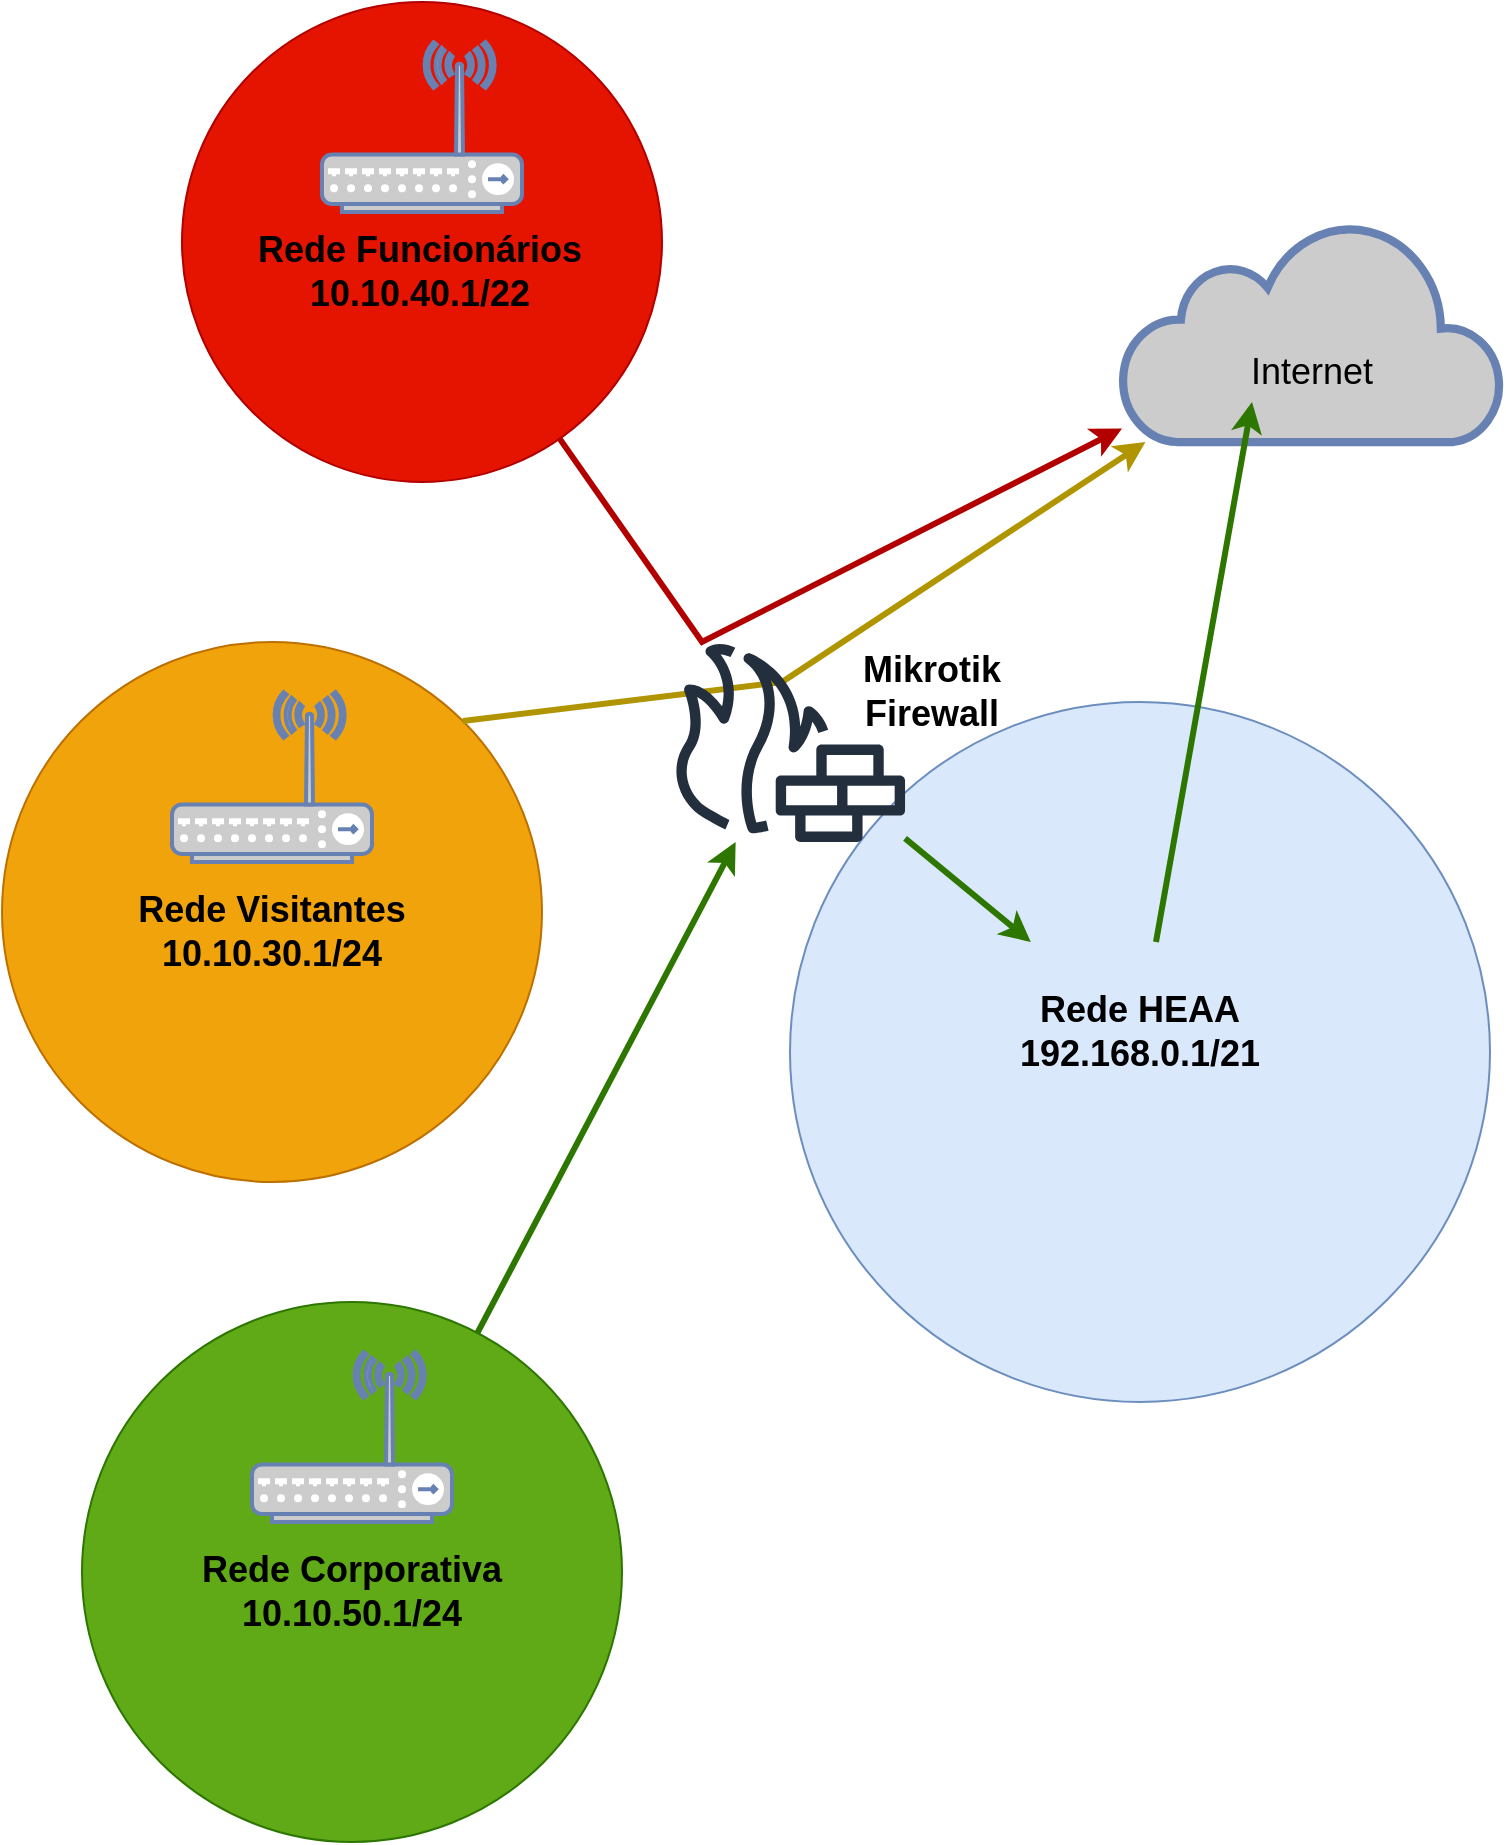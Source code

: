 <mxfile version="20.3.0" type="github">
  <diagram id="VFTOcMMae1wf3UgDrTE1" name="Page-1">
    <mxGraphModel dx="1778" dy="993" grid="1" gridSize="10" guides="1" tooltips="1" connect="1" arrows="1" fold="1" page="1" pageScale="1" pageWidth="827" pageHeight="1169" math="0" shadow="0">
      <root>
        <mxCell id="0" />
        <mxCell id="1" parent="0" />
        <mxCell id="xVBRzuOeLrRL8VoZorzt-37" value="" style="ellipse;whiteSpace=wrap;html=1;aspect=fixed;fontSize=18;" vertex="1" parent="1">
          <mxGeometry x="528.99" y="495" width="120" height="120" as="geometry" />
        </mxCell>
        <mxCell id="xVBRzuOeLrRL8VoZorzt-1" value="" style="ellipse;whiteSpace=wrap;html=1;aspect=fixed;fillColor=#dae8fc;strokeColor=#6c8ebf;" vertex="1" parent="1">
          <mxGeometry x="414" y="380" width="350" height="350" as="geometry" />
        </mxCell>
        <mxCell id="xVBRzuOeLrRL8VoZorzt-2" value="Rede HEAA&lt;br style=&quot;font-size: 18px;&quot;&gt;192.168.0.1/21" style="text;html=1;strokeColor=none;fillColor=none;align=center;verticalAlign=middle;whiteSpace=wrap;rounded=0;fontSize=18;fontStyle=1" vertex="1" parent="1">
          <mxGeometry x="521.87" y="500" width="134.25" height="90" as="geometry" />
        </mxCell>
        <mxCell id="xVBRzuOeLrRL8VoZorzt-3" value="" style="html=1;outlineConnect=0;fillColor=#CCCCCC;strokeColor=#6881B3;gradientColor=none;gradientDirection=north;strokeWidth=2;shape=mxgraph.networks.cloud;fontColor=#ffffff;fontSize=18;" vertex="1" parent="1">
          <mxGeometry x="580" y="140" width="190" height="110" as="geometry" />
        </mxCell>
        <mxCell id="xVBRzuOeLrRL8VoZorzt-4" value="Internet" style="text;html=1;strokeColor=none;fillColor=none;align=center;verticalAlign=middle;whiteSpace=wrap;rounded=0;fontSize=18;" vertex="1" parent="1">
          <mxGeometry x="645" y="200" width="60" height="30" as="geometry" />
        </mxCell>
        <mxCell id="xVBRzuOeLrRL8VoZorzt-7" value="" style="ellipse;whiteSpace=wrap;html=1;aspect=fixed;fontSize=18;fillColor=#e51400;fontColor=#ffffff;strokeColor=#B20000;" vertex="1" parent="1">
          <mxGeometry x="110" y="30" width="240" height="240" as="geometry" />
        </mxCell>
        <mxCell id="xVBRzuOeLrRL8VoZorzt-10" value="Mikrotik&lt;br&gt;Firewall" style="text;html=1;strokeColor=none;fillColor=none;align=center;verticalAlign=middle;whiteSpace=wrap;rounded=0;fontSize=18;fontStyle=1" vertex="1" parent="1">
          <mxGeometry x="440" y="360" width="90" height="30" as="geometry" />
        </mxCell>
        <mxCell id="xVBRzuOeLrRL8VoZorzt-11" value="" style="ellipse;whiteSpace=wrap;html=1;aspect=fixed;fontSize=18;fillColor=#f0a30a;fontColor=#000000;strokeColor=#BD7000;" vertex="1" parent="1">
          <mxGeometry x="20" y="350" width="270" height="270" as="geometry" />
        </mxCell>
        <mxCell id="xVBRzuOeLrRL8VoZorzt-12" value="" style="fontColor=#0066CC;verticalAlign=top;verticalLabelPosition=bottom;labelPosition=center;align=center;html=1;outlineConnect=0;fillColor=#CCCCCC;strokeColor=#6881B3;gradientColor=none;gradientDirection=north;strokeWidth=2;shape=mxgraph.networks.wireless_hub;fontSize=18;" vertex="1" parent="1">
          <mxGeometry x="180" y="50" width="100" height="85" as="geometry" />
        </mxCell>
        <mxCell id="xVBRzuOeLrRL8VoZorzt-13" value="" style="fontColor=#0066CC;verticalAlign=top;verticalLabelPosition=bottom;labelPosition=center;align=center;html=1;outlineConnect=0;fillColor=#CCCCCC;strokeColor=#6881B3;gradientColor=none;gradientDirection=north;strokeWidth=2;shape=mxgraph.networks.wireless_hub;fontSize=18;" vertex="1" parent="1">
          <mxGeometry x="105" y="375" width="100" height="85" as="geometry" />
        </mxCell>
        <mxCell id="xVBRzuOeLrRL8VoZorzt-15" value="Rede Funcionários&lt;br&gt;10.10.40.1/22" style="text;html=1;strokeColor=none;fillColor=none;align=center;verticalAlign=middle;whiteSpace=wrap;rounded=0;fontSize=18;fontStyle=1" vertex="1" parent="1">
          <mxGeometry x="134" y="150" width="190" height="30" as="geometry" />
        </mxCell>
        <mxCell id="xVBRzuOeLrRL8VoZorzt-18" value="" style="endArrow=classic;html=1;rounded=0;fontSize=18;strokeWidth=3;fillColor=#e51400;strokeColor=#B20000;" edge="1" parent="1" source="xVBRzuOeLrRL8VoZorzt-7" target="xVBRzuOeLrRL8VoZorzt-3">
          <mxGeometry width="50" height="50" relative="1" as="geometry">
            <mxPoint x="240" y="280" as="sourcePoint" />
            <mxPoint x="660" y="270" as="targetPoint" />
            <Array as="points">
              <mxPoint x="370" y="350" />
            </Array>
          </mxGeometry>
        </mxCell>
        <mxCell id="xVBRzuOeLrRL8VoZorzt-20" value="Rede Visitantes&lt;br&gt;10.10.30.1/24" style="text;html=1;strokeColor=none;fillColor=none;align=center;verticalAlign=middle;whiteSpace=wrap;rounded=0;fontSize=18;fontStyle=1" vertex="1" parent="1">
          <mxGeometry x="60" y="480" width="190" height="30" as="geometry" />
        </mxCell>
        <mxCell id="xVBRzuOeLrRL8VoZorzt-23" value="" style="endArrow=classic;html=1;rounded=0;strokeWidth=3;fontSize=18;exitX=1;exitY=0;exitDx=0;exitDy=0;fillColor=#e3c800;strokeColor=#B09500;" edge="1" parent="1" source="xVBRzuOeLrRL8VoZorzt-11" target="xVBRzuOeLrRL8VoZorzt-3">
          <mxGeometry width="50" height="50" relative="1" as="geometry">
            <mxPoint x="600" y="440" as="sourcePoint" />
            <mxPoint x="650" y="390" as="targetPoint" />
            <Array as="points">
              <mxPoint x="410" y="370" />
            </Array>
          </mxGeometry>
        </mxCell>
        <mxCell id="xVBRzuOeLrRL8VoZorzt-9" value="" style="sketch=0;outlineConnect=0;fontColor=#232F3E;gradientColor=none;fillColor=#232F3D;strokeColor=none;dashed=0;verticalLabelPosition=bottom;verticalAlign=top;align=center;html=1;fontSize=12;fontStyle=0;aspect=fixed;pointerEvents=1;shape=mxgraph.aws4.generic_firewall;" vertex="1" parent="1">
          <mxGeometry x="354" y="350" width="118.18" height="100" as="geometry" />
        </mxCell>
        <mxCell id="xVBRzuOeLrRL8VoZorzt-24" value="" style="ellipse;whiteSpace=wrap;html=1;aspect=fixed;fontSize=18;fillColor=#60a917;strokeColor=#2D7600;fontColor=#ffffff;" vertex="1" parent="1">
          <mxGeometry x="60" y="680" width="270" height="270" as="geometry" />
        </mxCell>
        <mxCell id="xVBRzuOeLrRL8VoZorzt-25" value="" style="fontColor=#0066CC;verticalAlign=top;verticalLabelPosition=bottom;labelPosition=center;align=center;html=1;outlineConnect=0;fillColor=#CCCCCC;strokeColor=#6881B3;gradientColor=none;gradientDirection=north;strokeWidth=2;shape=mxgraph.networks.wireless_hub;fontSize=18;" vertex="1" parent="1">
          <mxGeometry x="145" y="705" width="100" height="85" as="geometry" />
        </mxCell>
        <mxCell id="xVBRzuOeLrRL8VoZorzt-26" value="Rede Corporativa&lt;br&gt;10.10.50.1/24" style="text;html=1;strokeColor=none;fillColor=none;align=center;verticalAlign=middle;whiteSpace=wrap;rounded=0;fontSize=18;fontStyle=1" vertex="1" parent="1">
          <mxGeometry x="100" y="810" width="190" height="30" as="geometry" />
        </mxCell>
        <mxCell id="xVBRzuOeLrRL8VoZorzt-29" value="" style="endArrow=classic;html=1;rounded=0;strokeWidth=3;fontSize=18;fillColor=#60a917;strokeColor=#2D7600;" edge="1" parent="1" source="xVBRzuOeLrRL8VoZorzt-24" target="xVBRzuOeLrRL8VoZorzt-9">
          <mxGeometry width="50" height="50" relative="1" as="geometry">
            <mxPoint x="310" y="660" as="sourcePoint" />
            <mxPoint x="360" y="610" as="targetPoint" />
          </mxGeometry>
        </mxCell>
        <mxCell id="xVBRzuOeLrRL8VoZorzt-34" value="" style="endArrow=classic;html=1;rounded=0;strokeWidth=3;fontSize=18;fillColor=#60a917;strokeColor=#2D7600;" edge="1" parent="1" source="xVBRzuOeLrRL8VoZorzt-9" target="xVBRzuOeLrRL8VoZorzt-2">
          <mxGeometry width="50" height="50" relative="1" as="geometry">
            <mxPoint x="472.18" y="490" as="sourcePoint" />
            <mxPoint x="522.18" y="440" as="targetPoint" />
          </mxGeometry>
        </mxCell>
        <mxCell id="xVBRzuOeLrRL8VoZorzt-36" value="" style="endArrow=classic;html=1;rounded=0;strokeWidth=3;fontSize=18;fillColor=#60a917;strokeColor=#2D7600;entryX=0;entryY=1;entryDx=0;entryDy=0;" edge="1" parent="1" source="xVBRzuOeLrRL8VoZorzt-2" target="xVBRzuOeLrRL8VoZorzt-4">
          <mxGeometry width="50" height="50" relative="1" as="geometry">
            <mxPoint x="569.997" y="420.0" as="sourcePoint" />
            <mxPoint x="632.874" y="471.83" as="targetPoint" />
          </mxGeometry>
        </mxCell>
      </root>
    </mxGraphModel>
  </diagram>
</mxfile>
